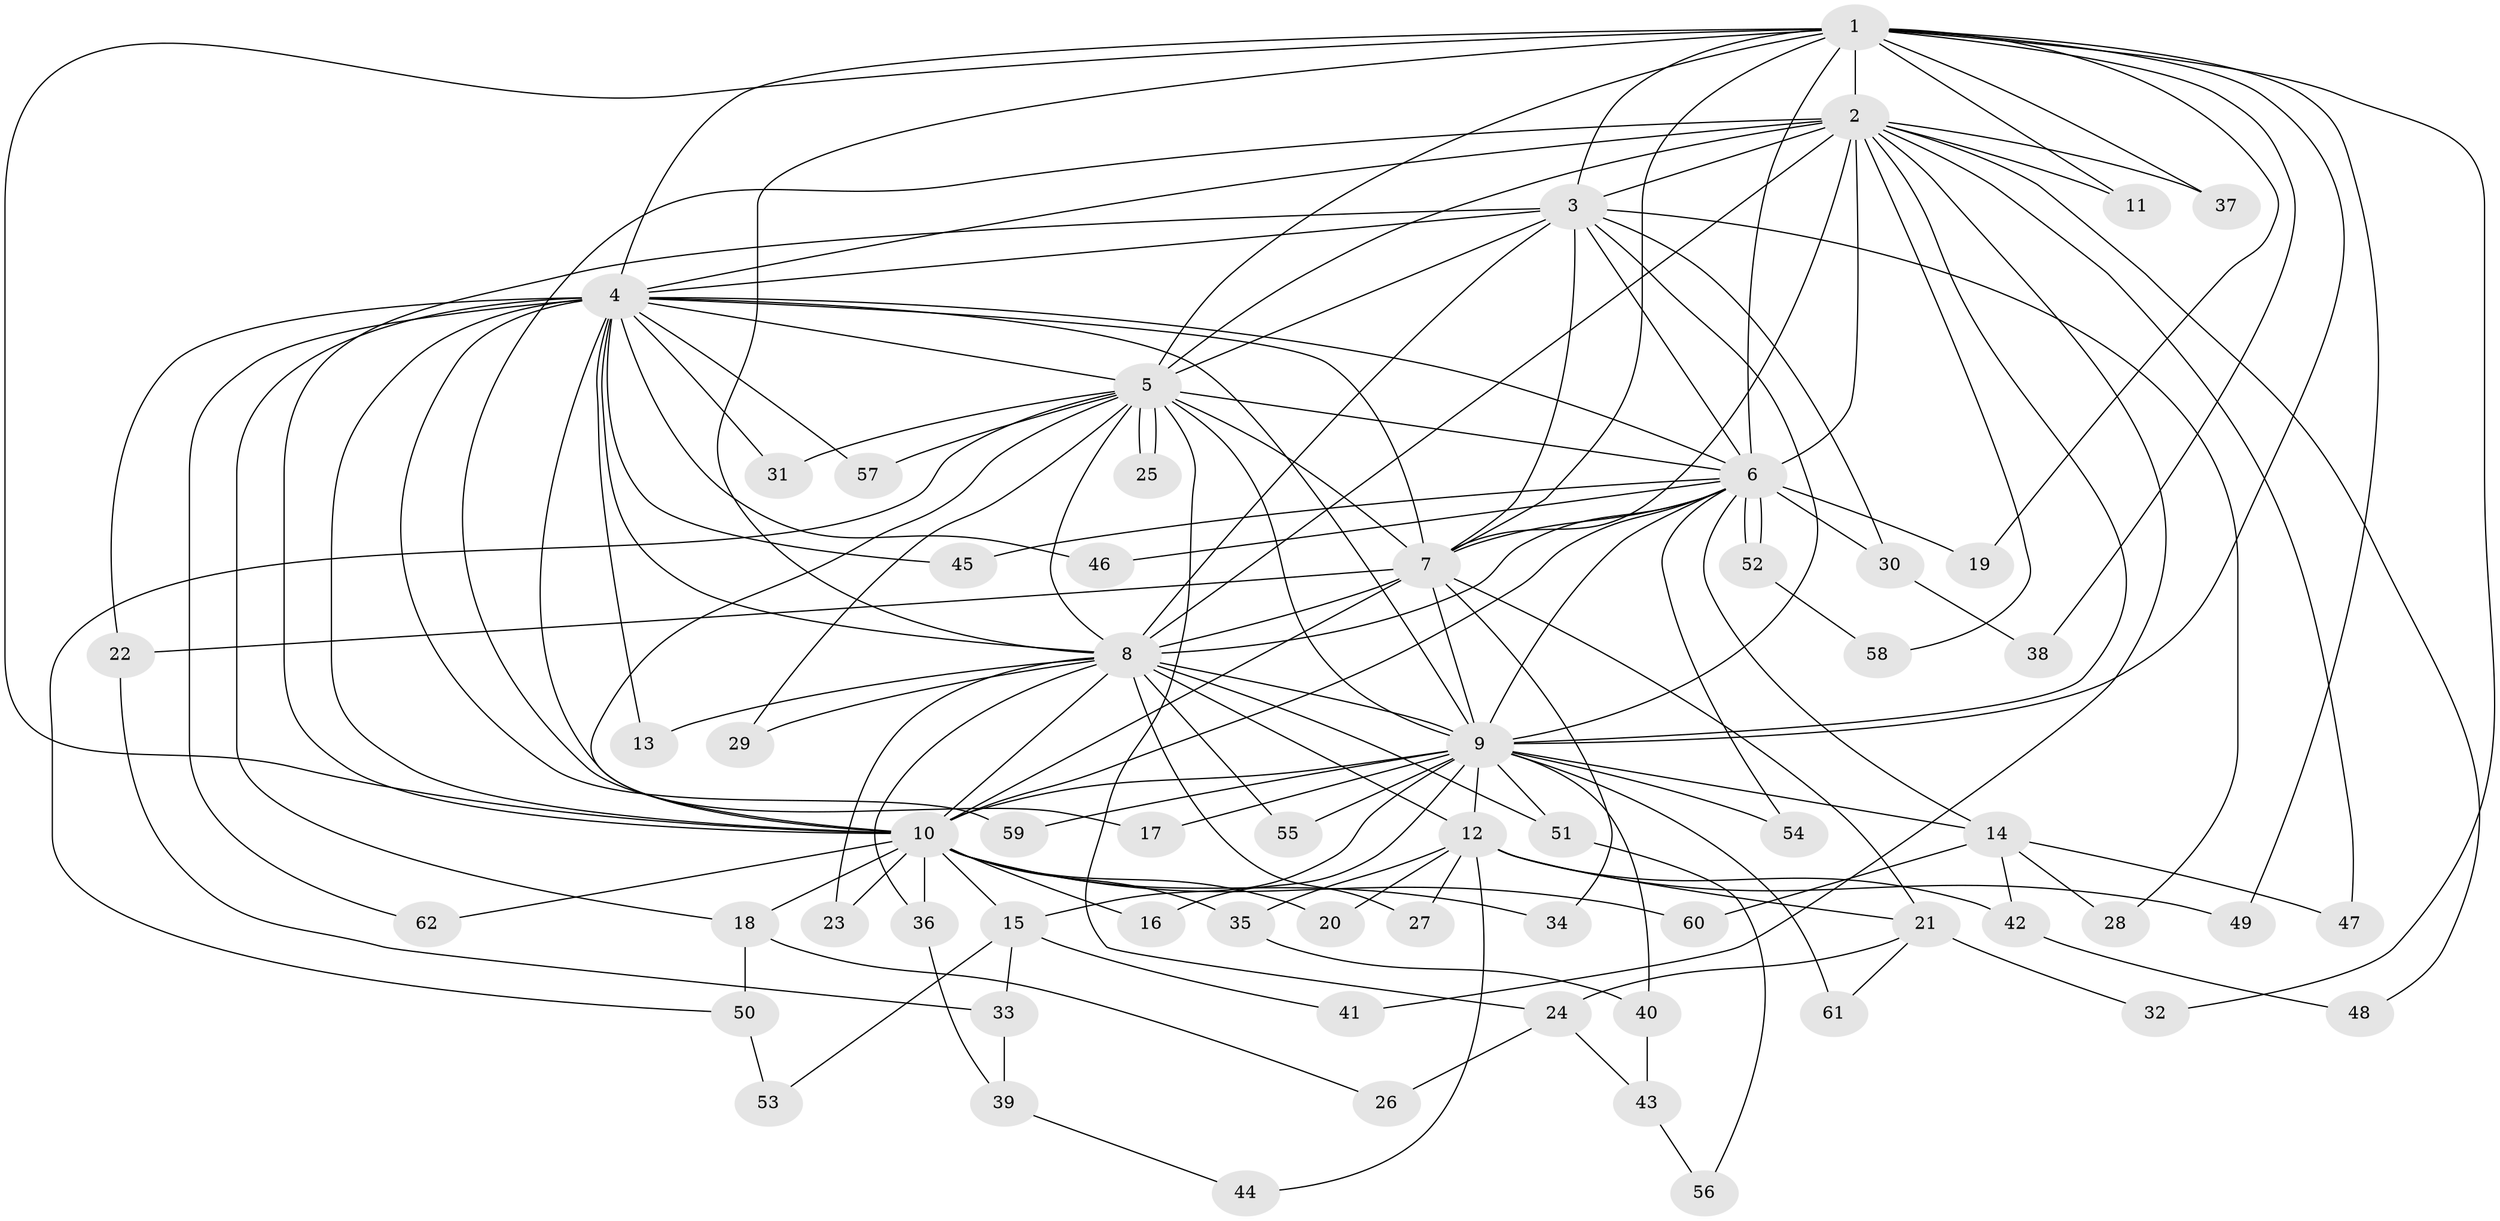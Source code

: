 // Generated by graph-tools (version 1.1) at 2025/49/03/09/25 03:49:28]
// undirected, 62 vertices, 149 edges
graph export_dot {
graph [start="1"]
  node [color=gray90,style=filled];
  1;
  2;
  3;
  4;
  5;
  6;
  7;
  8;
  9;
  10;
  11;
  12;
  13;
  14;
  15;
  16;
  17;
  18;
  19;
  20;
  21;
  22;
  23;
  24;
  25;
  26;
  27;
  28;
  29;
  30;
  31;
  32;
  33;
  34;
  35;
  36;
  37;
  38;
  39;
  40;
  41;
  42;
  43;
  44;
  45;
  46;
  47;
  48;
  49;
  50;
  51;
  52;
  53;
  54;
  55;
  56;
  57;
  58;
  59;
  60;
  61;
  62;
  1 -- 2;
  1 -- 3;
  1 -- 4;
  1 -- 5;
  1 -- 6;
  1 -- 7;
  1 -- 8;
  1 -- 9;
  1 -- 10;
  1 -- 11;
  1 -- 19;
  1 -- 32;
  1 -- 37;
  1 -- 38;
  1 -- 49;
  2 -- 3;
  2 -- 4;
  2 -- 5;
  2 -- 6;
  2 -- 7;
  2 -- 8;
  2 -- 9;
  2 -- 10;
  2 -- 11;
  2 -- 37;
  2 -- 41;
  2 -- 47;
  2 -- 48;
  2 -- 58;
  3 -- 4;
  3 -- 5;
  3 -- 6;
  3 -- 7;
  3 -- 8;
  3 -- 9;
  3 -- 10;
  3 -- 28;
  3 -- 30;
  4 -- 5;
  4 -- 6;
  4 -- 7;
  4 -- 8;
  4 -- 9;
  4 -- 10;
  4 -- 13;
  4 -- 17;
  4 -- 18;
  4 -- 22;
  4 -- 31;
  4 -- 45;
  4 -- 46;
  4 -- 57;
  4 -- 59;
  4 -- 62;
  5 -- 6;
  5 -- 7;
  5 -- 8;
  5 -- 9;
  5 -- 10;
  5 -- 24;
  5 -- 25;
  5 -- 25;
  5 -- 29;
  5 -- 31;
  5 -- 50;
  5 -- 57;
  6 -- 7;
  6 -- 8;
  6 -- 9;
  6 -- 10;
  6 -- 14;
  6 -- 19;
  6 -- 30;
  6 -- 45;
  6 -- 46;
  6 -- 52;
  6 -- 52;
  6 -- 54;
  7 -- 8;
  7 -- 9;
  7 -- 10;
  7 -- 21;
  7 -- 22;
  7 -- 34;
  8 -- 9;
  8 -- 10;
  8 -- 12;
  8 -- 13;
  8 -- 23;
  8 -- 27;
  8 -- 29;
  8 -- 36;
  8 -- 51;
  8 -- 55;
  9 -- 10;
  9 -- 12;
  9 -- 14;
  9 -- 15;
  9 -- 16;
  9 -- 17;
  9 -- 40;
  9 -- 51;
  9 -- 54;
  9 -- 55;
  9 -- 59;
  9 -- 61;
  10 -- 15;
  10 -- 16;
  10 -- 18;
  10 -- 20;
  10 -- 23;
  10 -- 34;
  10 -- 35;
  10 -- 36;
  10 -- 60;
  10 -- 62;
  12 -- 20;
  12 -- 21;
  12 -- 27;
  12 -- 35;
  12 -- 42;
  12 -- 44;
  12 -- 49;
  14 -- 28;
  14 -- 42;
  14 -- 47;
  14 -- 60;
  15 -- 33;
  15 -- 41;
  15 -- 53;
  18 -- 26;
  18 -- 50;
  21 -- 24;
  21 -- 32;
  21 -- 61;
  22 -- 33;
  24 -- 26;
  24 -- 43;
  30 -- 38;
  33 -- 39;
  35 -- 40;
  36 -- 39;
  39 -- 44;
  40 -- 43;
  42 -- 48;
  43 -- 56;
  50 -- 53;
  51 -- 56;
  52 -- 58;
}
